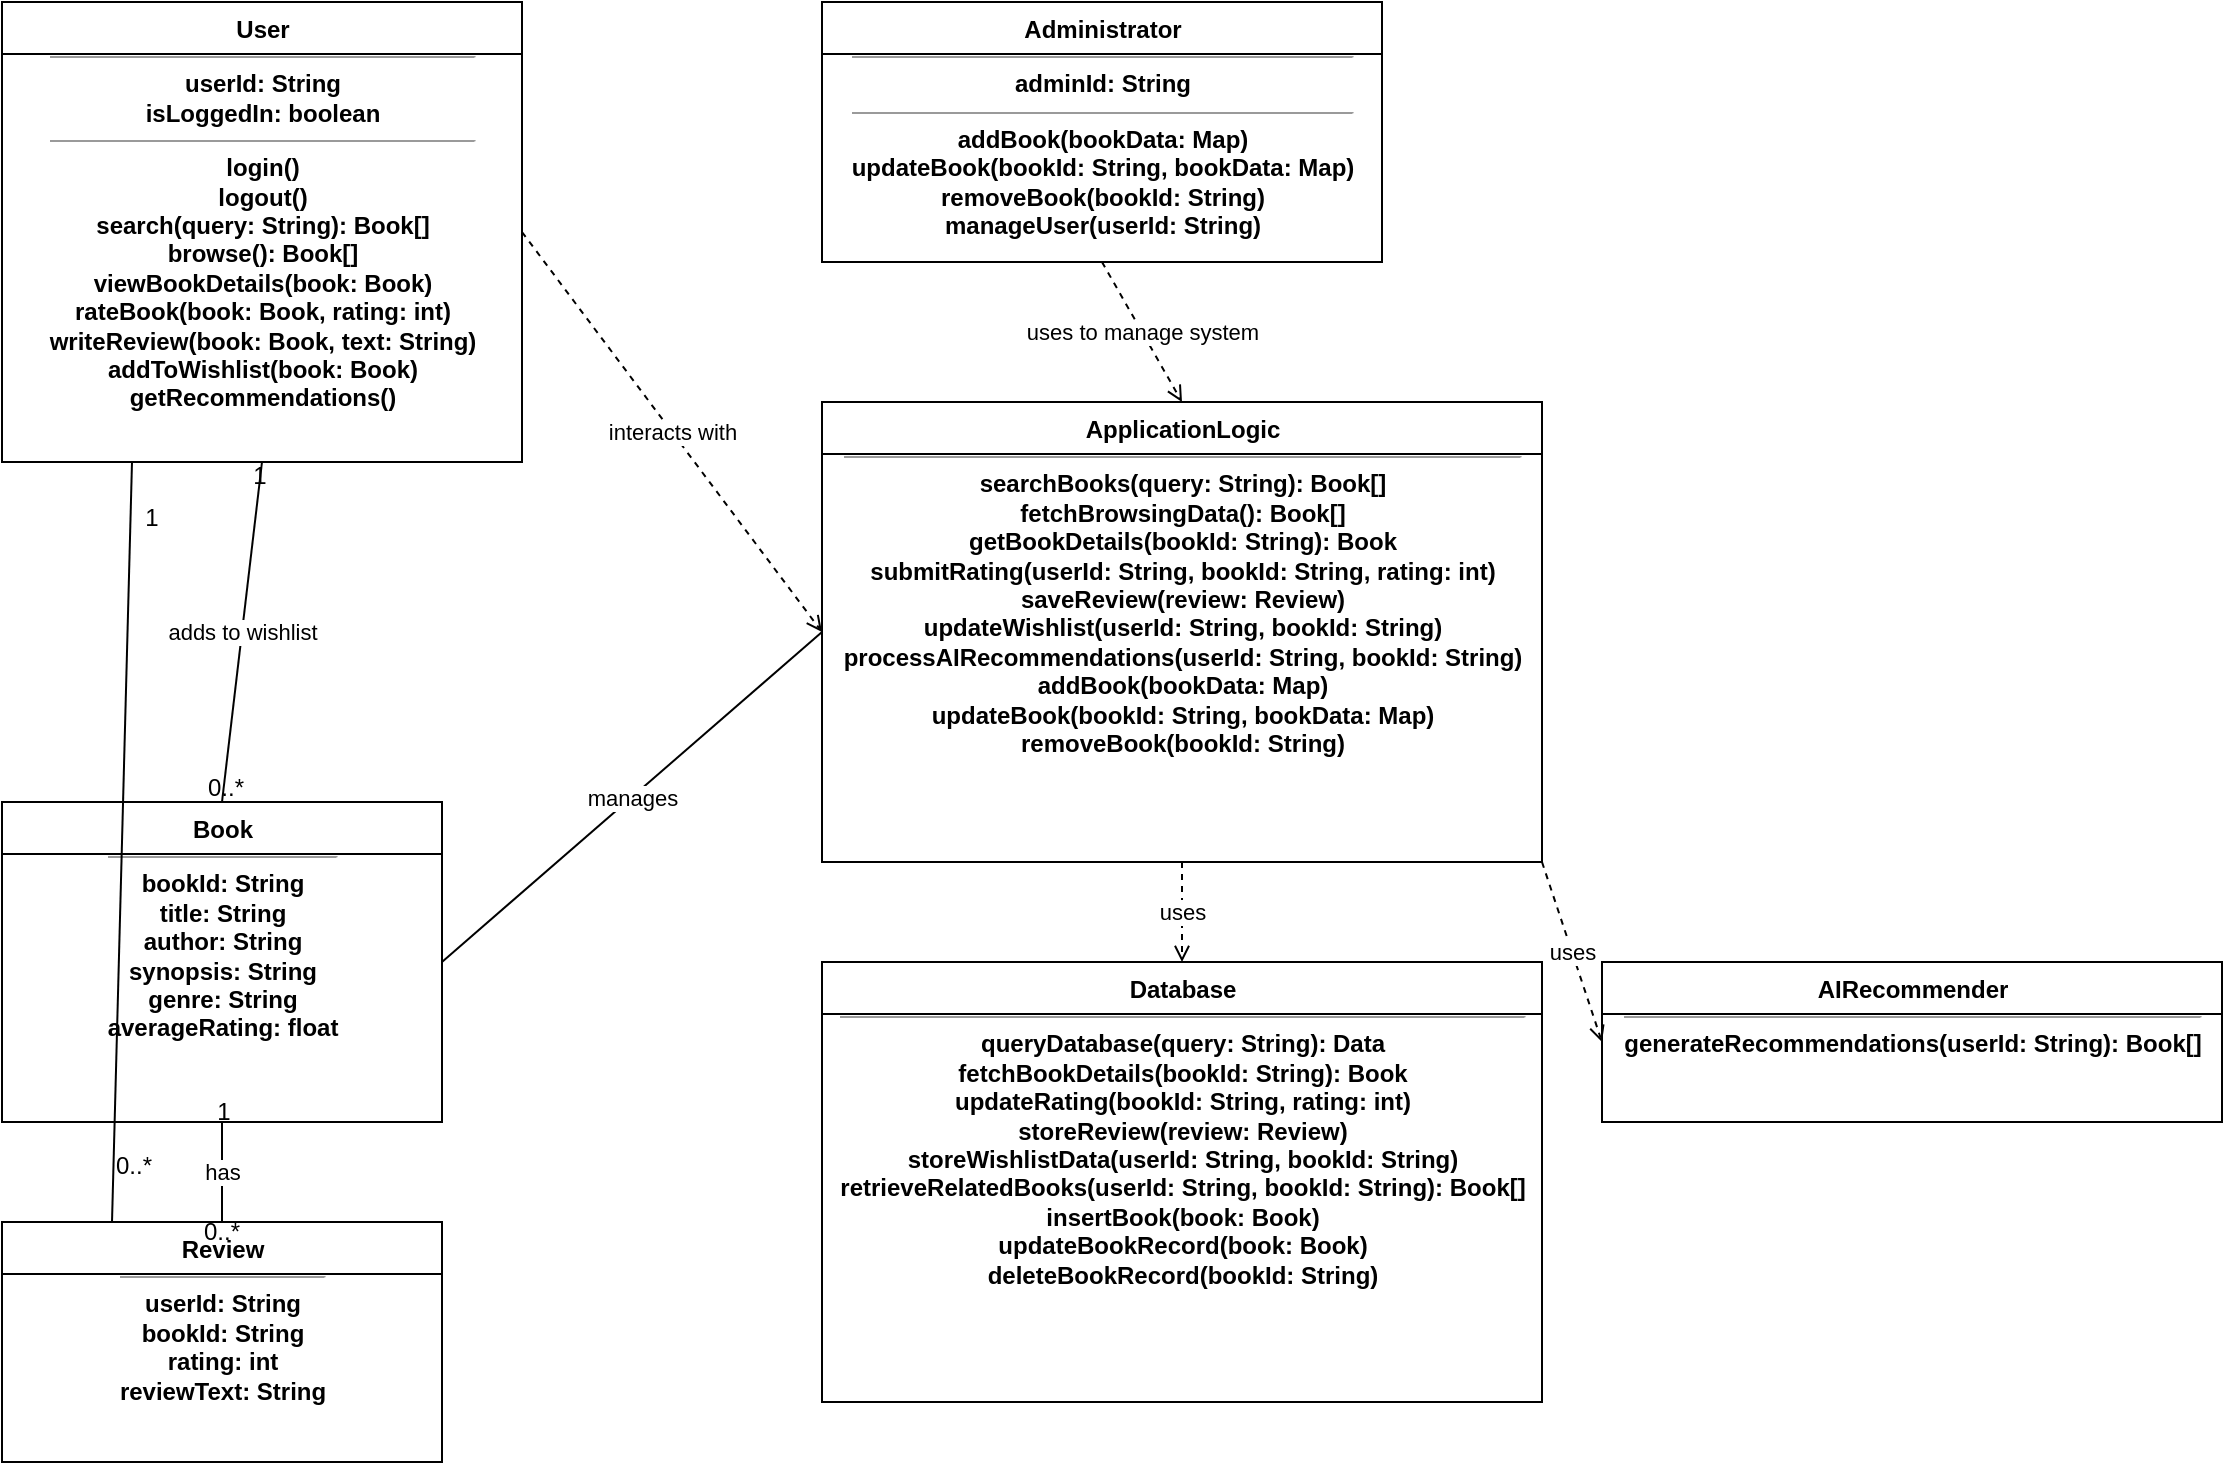 <mxfile version="24.4.0" type="device">
  <diagram name="Page-1" id="f226a275-520e-450f-a185-3b9549f39e3a">
    <mxGraphModel dx="1434" dy="754" grid="1" gridSize="10" guides="1" tooltips="1" connect="1" arrows="1" fold="1" page="1" pageScale="1" pageWidth="850" pageHeight="1100" math="0" shadow="0">
      <root>
        <mxCell id="0" />
        <mxCell id="1" parent="0" />
        <mxCell id="user-class" value="&lt;b&gt;User&lt;/b&gt;&lt;hr size=&quot;1&quot;&gt;userId: String&lt;br&gt;isLoggedIn: boolean&lt;hr size=&quot;1&quot;&gt;login()&lt;br&gt;logout()&lt;br&gt;search(query: String): Book[]&lt;br&gt;browse(): Book[]&lt;br&gt;viewBookDetails(book: Book)&lt;br&gt;rateBook(book: Book, rating: int)&lt;br&gt;writeReview(book: Book, text: String)&lt;br&gt;addToWishlist(book: Book)&lt;br&gt;getRecommendations()" style="swimlane;fontStyle=1;align=center;verticalAlign=top;childLayout=stackLayout;horizontal=1;startSize=26;horizontalStack=0;resizeParent=1;resizeParentMax=0;resizeLast=0;collapsible=0;marginBottom=0;html=1;" vertex="1" parent="1">
          <mxGeometry x="40" y="40" width="260" height="230" as="geometry" />
        </mxCell>
        <mxCell id="admin-class" value="&lt;b&gt;Administrator&lt;/b&gt;&lt;hr size=&quot;1&quot;&gt;adminId: String&lt;hr size=&quot;1&quot;&gt;addBook(bookData: Map)&lt;br&gt;updateBook(bookId: String, bookData: Map)&lt;br&gt;removeBook(bookId: String)&lt;br&gt;manageUser(userId: String)" style="swimlane;fontStyle=1;align=center;verticalAlign=top;childLayout=stackLayout;horizontal=1;startSize=26;horizontalStack=0;resizeParent=1;resizeParentMax=0;resizeLast=0;collapsible=0;marginBottom=0;html=1;" vertex="1" parent="1">
          <mxGeometry x="450" y="40" width="280" height="130" as="geometry" />
        </mxCell>
        <mxCell id="applogic-class" value="&lt;b&gt;ApplicationLogic&lt;/b&gt;&lt;hr size=&quot;1&quot;&gt;searchBooks(query: String): Book[]&lt;br&gt;fetchBrowsingData(): Book[]&lt;br&gt;getBookDetails(bookId: String): Book&lt;br&gt;submitRating(userId: String, bookId: String, rating: int)&lt;br&gt;saveReview(review: Review)&lt;br&gt;updateWishlist(userId: String, bookId: String)&lt;br&gt;processAIRecommendations(userId: String, bookId: String)&lt;br&gt;addBook(bookData: Map)&lt;br&gt;updateBook(bookId: String, bookData: Map)&lt;br&gt;removeBook(bookId: String)" style="swimlane;fontStyle=1;align=center;verticalAlign=top;childLayout=stackLayout;horizontal=1;startSize=26;horizontalStack=0;resizeParent=1;resizeParentMax=0;resizeLast=0;collapsible=0;marginBottom=0;html=1;" vertex="1" parent="1">
          <mxGeometry x="450" y="240" width="360" height="230" as="geometry" />
        </mxCell>
        <mxCell id="database-class" value="&lt;b&gt;Database&lt;/b&gt;&lt;hr size=&quot;1&quot;&gt;queryDatabase(query: String): Data&lt;br&gt;fetchBookDetails(bookId: String): Book&lt;br&gt;updateRating(bookId: String, rating: int)&lt;br&gt;storeReview(review: Review)&lt;br&gt;storeWishlistData(userId: String, bookId: String)&lt;br&gt;retrieveRelatedBooks(userId: String, bookId: String): Book[]&lt;br&gt;insertBook(book: Book)&lt;br&gt;updateBookRecord(book: Book)&lt;br&gt;deleteBookRecord(bookId: String)" style="swimlane;fontStyle=1;align=center;verticalAlign=top;childLayout=stackLayout;horizontal=1;startSize=26;horizontalStack=0;resizeParent=1;resizeParentMax=0;resizeLast=0;collapsible=0;marginBottom=0;html=1;" vertex="1" parent="1">
          <mxGeometry x="450" y="520" width="360" height="220" as="geometry" />
        </mxCell>
        <mxCell id="airecommender-class" value="&lt;b&gt;AIRecommender&lt;/b&gt;&lt;hr size=&quot;1&quot;&gt;generateRecommendations(userId: String): Book[]" style="swimlane;fontStyle=1;align=center;verticalAlign=top;childLayout=stackLayout;horizontal=1;startSize=26;horizontalStack=0;resizeParent=1;resizeParentMax=0;resizeLast=0;collapsible=0;marginBottom=0;html=1;" vertex="1" parent="1">
          <mxGeometry x="840" y="520" width="310" height="80" as="geometry" />
        </mxCell>
        <mxCell id="book-class" value="&lt;b&gt;Book&lt;/b&gt;&lt;hr size=&quot;1&quot;&gt;bookId: String&lt;br&gt;title: String&lt;br&gt;author: String&lt;br&gt;synopsis: String&lt;br&gt;genre: String&lt;br&gt;averageRating: float" style="swimlane;fontStyle=1;align=center;verticalAlign=top;childLayout=stackLayout;horizontal=1;startSize=26;horizontalStack=0;resizeParent=1;resizeParentMax=0;resizeLast=0;collapsible=0;marginBottom=0;html=1;" vertex="1" parent="1">
          <mxGeometry x="40" y="440" width="220" height="160" as="geometry" />
        </mxCell>
        <mxCell id="review-class" value="&lt;b&gt;Review&lt;/b&gt;&lt;hr size=&quot;1&quot;&gt;userId: String&lt;br&gt;bookId: String&lt;br&gt;rating: int&lt;br&gt;reviewText: String" style="swimlane;fontStyle=1;align=center;verticalAlign=top;childLayout=stackLayout;horizontal=1;startSize=26;horizontalStack=0;resizeParent=1;resizeParentMax=0;resizeLast=0;collapsible=0;marginBottom=0;html=1;" vertex="1" parent="1">
          <mxGeometry x="40" y="650" width="220" height="120" as="geometry" />
        </mxCell>
        <mxCell id="rel-user-applogic" value="interacts with" style="dashed=1;html=1;endArrow=open;endFill=0;exitX=1;exitY=0.5;exitDx=0;exitDy=0;entryX=0;entryY=0.5;entryDx=0;entryDy=0;" edge="1" parent="1" source="user-class" target="applogic-class">
          <mxGeometry width="50" height="50" relative="1" as="geometry">
            <mxPoint x="310" y="220" as="sourcePoint" />
            <mxPoint x="430" y="320" as="targetPoint" />
          </mxGeometry>
        </mxCell>
        <mxCell id="rel-admin-applogic" value="uses to manage system" style="dashed=1;html=1;endArrow=open;endFill=0;exitX=0.5;exitY=1;exitDx=0;exitDy=0;entryX=0.5;entryY=0;entryDx=0;entryDy=0;" edge="1" parent="1" source="admin-class" target="applogic-class">
          <mxGeometry width="50" height="50" relative="1" as="geometry">
            <mxPoint x="490" y="180" as="sourcePoint" />
            <mxPoint x="540" y="230" as="targetPoint" />
          </mxGeometry>
        </mxCell>
        <mxCell id="rel-applogic-database" value="uses" style="dashed=1;html=1;endArrow=open;endFill=0;exitX=0.5;exitY=1;exitDx=0;exitDy=0;entryX=0.5;entryY=0;entryDx=0;entryDy=0;" edge="1" parent="1" source="applogic-class" target="database-class">
          <mxGeometry width="50" height="50" relative="1" as="geometry">
            <mxPoint x="640" y="480" as="sourcePoint" />
            <mxPoint x="640" y="510" as="targetPoint" />
          </mxGeometry>
        </mxCell>
        <mxCell id="rel-applogic-airecommender" value="uses" style="dashed=1;html=1;endArrow=open;endFill=0;exitX=1;exitY=1;exitDx=0;exitDy=0;entryX=0;entryY=0.5;entryDx=0;entryDy=0;" edge="1" parent="1" source="applogic-class" target="airecommender-class">
          <mxGeometry width="50" height="50" relative="1" as="geometry">
            <mxPoint x="820" y="480" as="sourcePoint" />
            <mxPoint x="830" y="550" as="targetPoint" />
          </mxGeometry>
        </mxCell>
        <mxCell id="rel-applogic-book" value="manages" style="endArrow=none;html=1;exitX=0;exitY=0.5;exitDx=0;exitDy=0;entryX=1;entryY=0.5;entryDx=0;entryDy=0;" edge="1" parent="1" source="applogic-class" target="book-class">
          <mxGeometry width="50" height="50" relative="1" as="geometry">
            <mxPoint x="440" y="440" as="sourcePoint" />
            <mxPoint x="270" y="440" as="targetPoint" />
          </mxGeometry>
        </mxCell>
        <mxCell id="rel-user-book" value="adds to wishlist" style="endArrow=none;html=1;exitX=0.5;exitY=1;exitDx=0;exitDy=0;entryX=0.5;entryY=0;entryDx=0;entryDy=0;sourcePerimeterSpacing=0;targetPerimeterSpacing=0;" edge="1" parent="1" source="user-class" target="book-class">
          <mxGeometry width="50" height="50" relative="1" as="geometry">
            <mxPoint x="180" y="280" as="sourcePoint" />
            <mxPoint x="180" y="430" as="targetPoint" />
          </mxGeometry>
        </mxCell>
        <mxCell id="label-user-book-1" value="1" style="text;html=1;strokeColor=none;fillColor=none;align=center;verticalAlign=middle;whiteSpace=wrap;rounded=0;" vertex="1" parent="rel-user-book">
          <mxGeometry x="-0.8" y="1" relative="1" as="geometry">
            <mxPoint y="-10" as="offset" />
          </mxGeometry>
        </mxCell>
        <mxCell id="label-user-book-2" value="0..*" style="text;html=1;strokeColor=none;fillColor=none;align=center;verticalAlign=middle;whiteSpace=wrap;rounded=0;" vertex="1" parent="rel-user-book">
          <mxGeometry x="0.8" relative="1" as="geometry">
            <mxPoint y="10" as="offset" />
          </mxGeometry>
        </mxCell>
        <mxCell id="rel-book-review" value="has" style="endArrow=none;html=1;exitX=0.5;exitY=1;exitDx=0;exitDy=0;entryX=0.5;entryY=0;entryDx=0;entryDy=0;" edge="1" parent="1" source="book-class" target="review-class">
          <mxGeometry width="50" height="50" relative="1" as="geometry">
            <mxPoint x="160" y="610" as="sourcePoint" />
            <mxPoint x="160" y="640" as="targetPoint" />
          </mxGeometry>
        </mxCell>
        <mxCell id="label-book-review-1" value="1" style="text;html=1;strokeColor=none;fillColor=none;align=center;verticalAlign=middle;whiteSpace=wrap;rounded=0;" vertex="1" parent="rel-book-review">
          <mxGeometry x="-0.8" y="1" relative="1" as="geometry">
            <mxPoint y="-10" as="offset" />
          </mxGeometry>
        </mxCell>
        <mxCell id="label-book-review-2" value="0..*" style="text;html=1;strokeColor=none;fillColor=none;align=center;verticalAlign=middle;whiteSpace=wrap;rounded=0;" vertex="1" parent="rel-book-review">
          <mxGeometry x="0.8" relative="1" as="geometry">
            <mxPoint y="10" as="offset" />
          </mxGeometry>
        </mxCell>
        <mxCell id="rel-user-review" value="" style="endArrow=none;html=1;exitX=0.25;exitY=1;exitDx=0;exitDy=0;entryX=0.25;entryY=0;entryDx=0;entryDy=0;" edge="1" parent="1" source="user-class" target="review-class">
          <mxGeometry width="50" height="50" relative="1" as="geometry">
            <mxPoint x="110" y="280" as="sourcePoint" />
            <mxPoint x="110" y="640" as="targetPoint" />
          </mxGeometry>
        </mxCell>
        <mxCell id="label-user-review-1" value="1" style="text;html=1;strokeColor=none;fillColor=none;align=center;verticalAlign=middle;whiteSpace=wrap;rounded=0;" vertex="1" parent="rel-user-review">
          <mxGeometry x="-0.8" y="1" relative="1" as="geometry">
            <mxPoint x="10" y="-10" as="offset" />
          </mxGeometry>
        </mxCell>
        <mxCell id="label-user-review-2" value="0..*" style="text;html=1;strokeColor=none;fillColor=none;align=center;verticalAlign=middle;whiteSpace=wrap;rounded=0;" vertex="1" parent="rel-user-review">
          <mxGeometry x="0.8" relative="1" as="geometry">
            <mxPoint x="10" y="10" as="offset" />
          </mxGeometry>
        </mxCell>
      </root>
    </mxGraphModel>
  </diagram>
</mxfile>